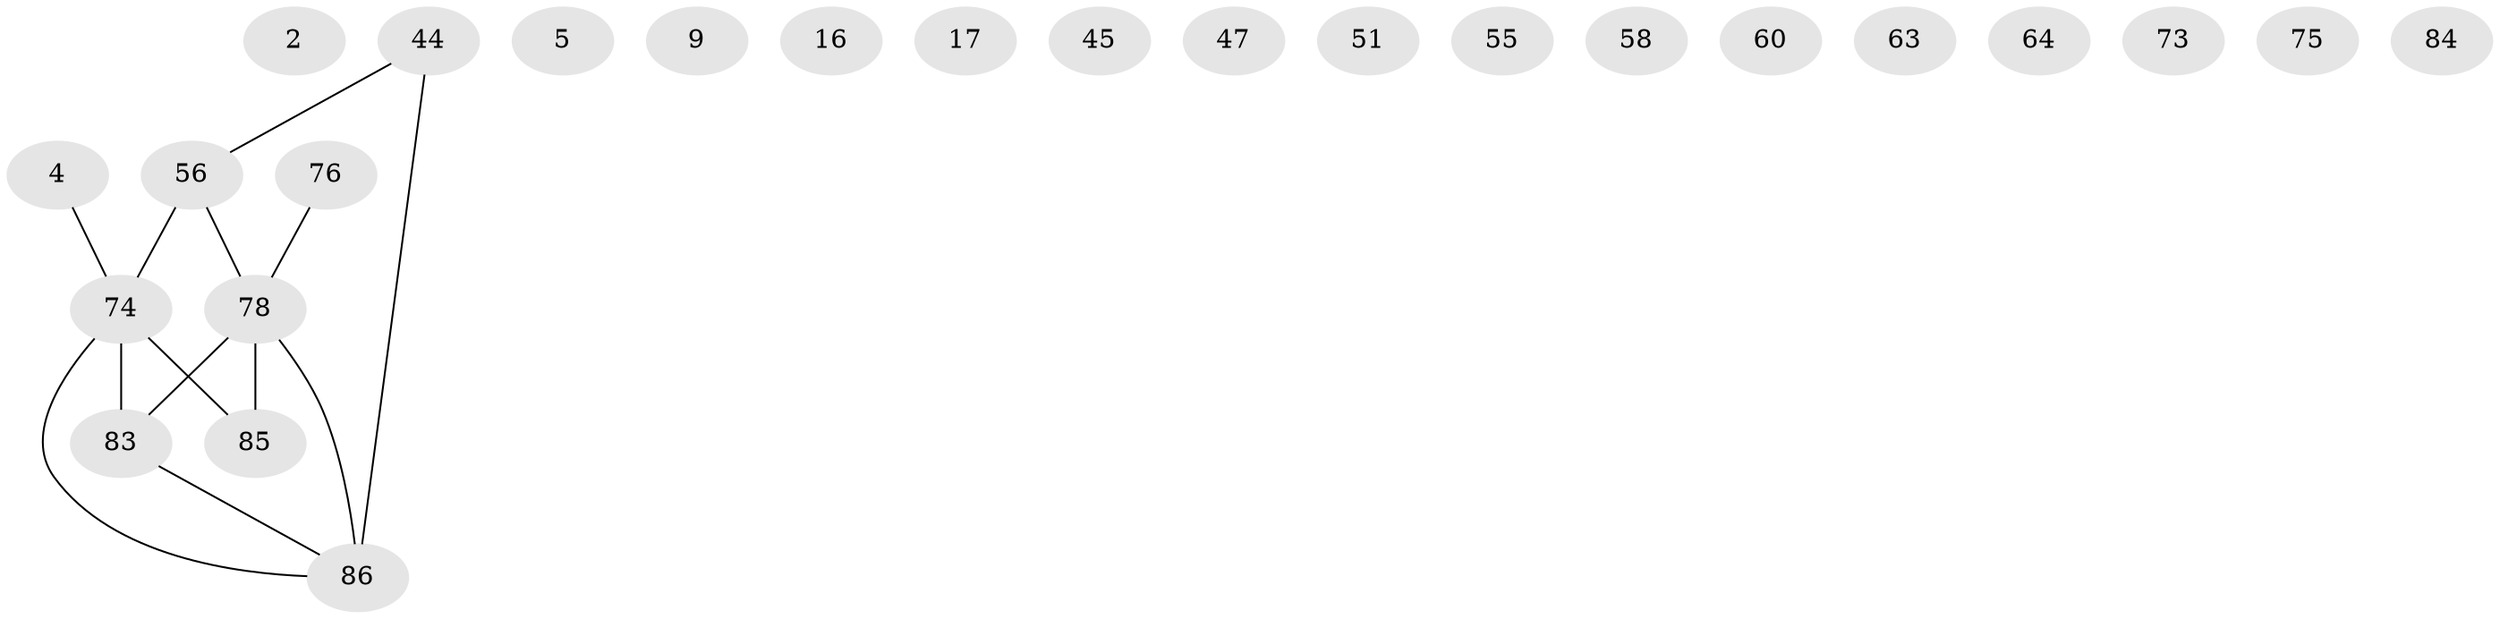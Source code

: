 // original degree distribution, {4: 0.08139534883720931, 0: 0.16279069767441862, 5: 0.046511627906976744, 1: 0.20930232558139536, 3: 0.22093023255813954, 2: 0.26744186046511625, 7: 0.011627906976744186}
// Generated by graph-tools (version 1.1) at 2025/44/03/04/25 21:44:02]
// undirected, 25 vertices, 13 edges
graph export_dot {
graph [start="1"]
  node [color=gray90,style=filled];
  2;
  4;
  5;
  9;
  16;
  17;
  44 [super="+38"];
  45;
  47;
  51 [super="+14"];
  55;
  56 [super="+53+52"];
  58 [super="+10+46"];
  60;
  63;
  64;
  73;
  74 [super="+12+57+1+68"];
  75;
  76;
  78 [super="+59+77+69"];
  83 [super="+40+82"];
  84;
  85 [super="+35+81"];
  86 [super="+33"];
  4 -- 74;
  44 -- 86 [weight=2];
  44 -- 56;
  56 -- 74 [weight=2];
  56 -- 78 [weight=2];
  74 -- 86 [weight=2];
  74 -- 85 [weight=4];
  74 -- 83 [weight=3];
  76 -- 78;
  78 -- 85 [weight=3];
  78 -- 86 [weight=3];
  78 -- 83 [weight=2];
  83 -- 86;
}

